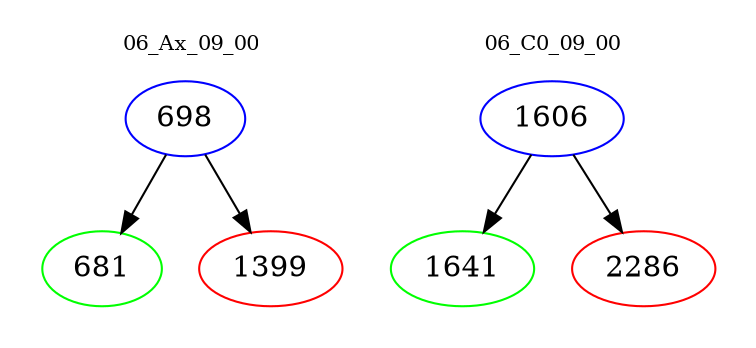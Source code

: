 digraph{
subgraph cluster_0 {
color = white
label = "06_Ax_09_00";
fontsize=10;
T0_698 [label="698", color="blue"]
T0_698 -> T0_681 [color="black"]
T0_681 [label="681", color="green"]
T0_698 -> T0_1399 [color="black"]
T0_1399 [label="1399", color="red"]
}
subgraph cluster_1 {
color = white
label = "06_C0_09_00";
fontsize=10;
T1_1606 [label="1606", color="blue"]
T1_1606 -> T1_1641 [color="black"]
T1_1641 [label="1641", color="green"]
T1_1606 -> T1_2286 [color="black"]
T1_2286 [label="2286", color="red"]
}
}
